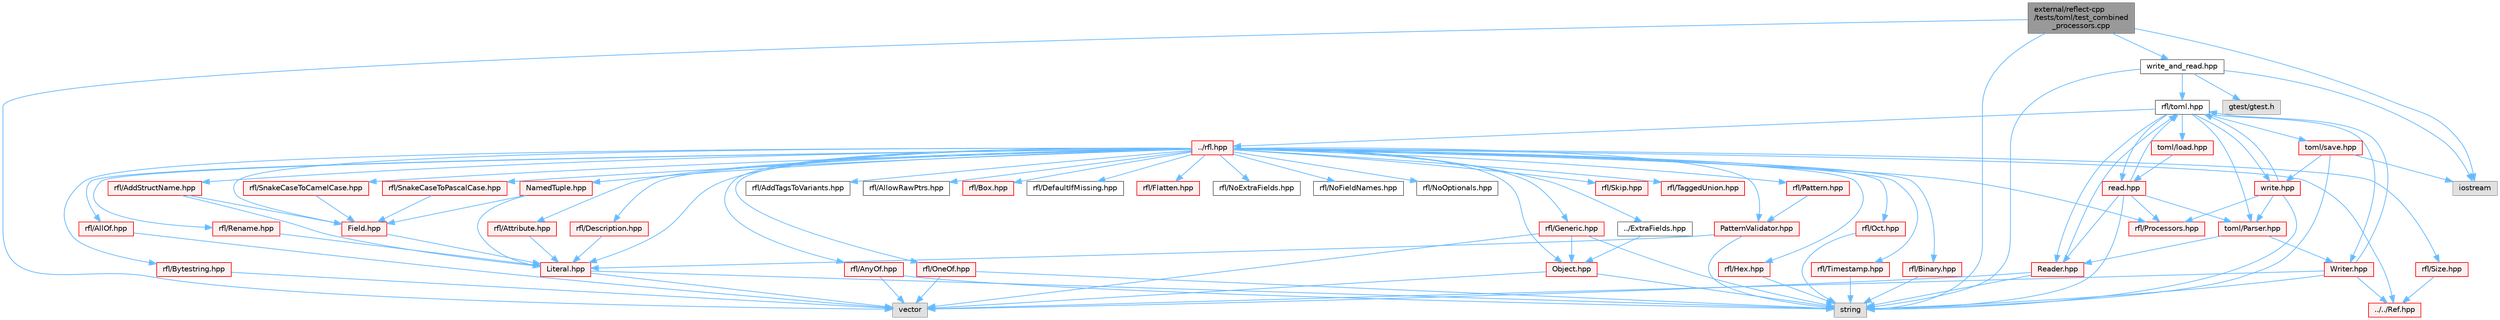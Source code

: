 digraph "external/reflect-cpp/tests/toml/test_combined_processors.cpp"
{
 // LATEX_PDF_SIZE
  bgcolor="transparent";
  edge [fontname=Helvetica,fontsize=10,labelfontname=Helvetica,labelfontsize=10];
  node [fontname=Helvetica,fontsize=10,shape=box,height=0.2,width=0.4];
  Node1 [id="Node000001",label="external/reflect-cpp\l/tests/toml/test_combined\l_processors.cpp",height=0.2,width=0.4,color="gray40", fillcolor="grey60", style="filled", fontcolor="black",tooltip=" "];
  Node1 -> Node2 [id="edge106_Node000001_Node000002",color="steelblue1",style="solid",tooltip=" "];
  Node2 [id="Node000002",label="iostream",height=0.2,width=0.4,color="grey60", fillcolor="#E0E0E0", style="filled",tooltip=" "];
  Node1 -> Node3 [id="edge107_Node000001_Node000003",color="steelblue1",style="solid",tooltip=" "];
  Node3 [id="Node000003",label="string",height=0.2,width=0.4,color="grey60", fillcolor="#E0E0E0", style="filled",tooltip=" "];
  Node1 -> Node4 [id="edge108_Node000001_Node000004",color="steelblue1",style="solid",tooltip=" "];
  Node4 [id="Node000004",label="vector",height=0.2,width=0.4,color="grey60", fillcolor="#E0E0E0", style="filled",tooltip=" "];
  Node1 -> Node5 [id="edge109_Node000001_Node000005",color="steelblue1",style="solid",tooltip=" "];
  Node5 [id="Node000005",label="write_and_read.hpp",height=0.2,width=0.4,color="grey40", fillcolor="white", style="filled",URL="$toml_2write__and__read_8hpp.html",tooltip=" "];
  Node5 -> Node6 [id="edge110_Node000005_Node000006",color="steelblue1",style="solid",tooltip=" "];
  Node6 [id="Node000006",label="gtest/gtest.h",height=0.2,width=0.4,color="grey60", fillcolor="#E0E0E0", style="filled",tooltip=" "];
  Node5 -> Node2 [id="edge111_Node000005_Node000002",color="steelblue1",style="solid",tooltip=" "];
  Node5 -> Node7 [id="edge112_Node000005_Node000007",color="steelblue1",style="solid",tooltip=" "];
  Node7 [id="Node000007",label="rfl/toml.hpp",height=0.2,width=0.4,color="grey40", fillcolor="white", style="filled",URL="$toml_8hpp.html",tooltip=" "];
  Node7 -> Node8 [id="edge113_Node000007_Node000008",color="steelblue1",style="solid",tooltip=" "];
  Node8 [id="Node000008",label="../rfl.hpp",height=0.2,width=0.4,color="red", fillcolor="#FFF0F0", style="filled",URL="$rfl_8hpp.html",tooltip=" "];
  Node8 -> Node9 [id="edge114_Node000008_Node000009",color="steelblue1",style="solid",tooltip=" "];
  Node9 [id="Node000009",label="rfl/AddStructName.hpp",height=0.2,width=0.4,color="red", fillcolor="#FFF0F0", style="filled",URL="$_add_struct_name_8hpp.html",tooltip=" "];
  Node9 -> Node11 [id="edge115_Node000009_Node000011",color="steelblue1",style="solid",tooltip=" "];
  Node11 [id="Node000011",label="Field.hpp",height=0.2,width=0.4,color="red", fillcolor="#FFF0F0", style="filled",URL="$_field_8hpp.html",tooltip=" "];
  Node11 -> Node16 [id="edge116_Node000011_Node000016",color="steelblue1",style="solid",tooltip=" "];
  Node16 [id="Node000016",label="Literal.hpp",height=0.2,width=0.4,color="red", fillcolor="#FFF0F0", style="filled",URL="$_literal_8hpp.html",tooltip=" "];
  Node16 -> Node3 [id="edge117_Node000016_Node000003",color="steelblue1",style="solid",tooltip=" "];
  Node16 -> Node4 [id="edge118_Node000016_Node000004",color="steelblue1",style="solid",tooltip=" "];
  Node9 -> Node16 [id="edge119_Node000009_Node000016",color="steelblue1",style="solid",tooltip=" "];
  Node8 -> Node57 [id="edge120_Node000008_Node000057",color="steelblue1",style="solid",tooltip=" "];
  Node57 [id="Node000057",label="rfl/AddTagsToVariants.hpp",height=0.2,width=0.4,color="grey40", fillcolor="white", style="filled",URL="$_add_tags_to_variants_8hpp.html",tooltip=" "];
  Node8 -> Node58 [id="edge121_Node000008_Node000058",color="steelblue1",style="solid",tooltip=" "];
  Node58 [id="Node000058",label="rfl/AllOf.hpp",height=0.2,width=0.4,color="red", fillcolor="#FFF0F0", style="filled",URL="$_all_of_8hpp.html",tooltip=" "];
  Node58 -> Node4 [id="edge122_Node000058_Node000004",color="steelblue1",style="solid",tooltip=" "];
  Node8 -> Node67 [id="edge123_Node000008_Node000067",color="steelblue1",style="solid",tooltip=" "];
  Node67 [id="Node000067",label="rfl/AllowRawPtrs.hpp",height=0.2,width=0.4,color="grey40", fillcolor="white", style="filled",URL="$_allow_raw_ptrs_8hpp.html",tooltip=" "];
  Node8 -> Node68 [id="edge124_Node000008_Node000068",color="steelblue1",style="solid",tooltip=" "];
  Node68 [id="Node000068",label="rfl/AnyOf.hpp",height=0.2,width=0.4,color="red", fillcolor="#FFF0F0", style="filled",URL="$_any_of_8hpp.html",tooltip=" "];
  Node68 -> Node3 [id="edge125_Node000068_Node000003",color="steelblue1",style="solid",tooltip=" "];
  Node68 -> Node4 [id="edge126_Node000068_Node000004",color="steelblue1",style="solid",tooltip=" "];
  Node8 -> Node70 [id="edge127_Node000008_Node000070",color="steelblue1",style="solid",tooltip=" "];
  Node70 [id="Node000070",label="rfl/Attribute.hpp",height=0.2,width=0.4,color="red", fillcolor="#FFF0F0", style="filled",URL="$_attribute_8hpp.html",tooltip=" "];
  Node70 -> Node16 [id="edge128_Node000070_Node000016",color="steelblue1",style="solid",tooltip=" "];
  Node8 -> Node71 [id="edge129_Node000008_Node000071",color="steelblue1",style="solid",tooltip=" "];
  Node71 [id="Node000071",label="rfl/Binary.hpp",height=0.2,width=0.4,color="red", fillcolor="#FFF0F0", style="filled",URL="$_binary_8hpp.html",tooltip=" "];
  Node71 -> Node3 [id="edge130_Node000071_Node000003",color="steelblue1",style="solid",tooltip=" "];
  Node8 -> Node73 [id="edge131_Node000008_Node000073",color="steelblue1",style="solid",tooltip=" "];
  Node73 [id="Node000073",label="rfl/Box.hpp",height=0.2,width=0.4,color="red", fillcolor="#FFF0F0", style="filled",URL="$_box_8hpp.html",tooltip=" "];
  Node8 -> Node74 [id="edge132_Node000008_Node000074",color="steelblue1",style="solid",tooltip=" "];
  Node74 [id="Node000074",label="rfl/Bytestring.hpp",height=0.2,width=0.4,color="red", fillcolor="#FFF0F0", style="filled",URL="$_bytestring_8hpp.html",tooltip=" "];
  Node74 -> Node4 [id="edge133_Node000074_Node000004",color="steelblue1",style="solid",tooltip=" "];
  Node8 -> Node75 [id="edge134_Node000008_Node000075",color="steelblue1",style="solid",tooltip=" "];
  Node75 [id="Node000075",label="rfl/DefaultIfMissing.hpp",height=0.2,width=0.4,color="grey40", fillcolor="white", style="filled",URL="$_default_if_missing_8hpp.html",tooltip=" "];
  Node8 -> Node76 [id="edge135_Node000008_Node000076",color="steelblue1",style="solid",tooltip=" "];
  Node76 [id="Node000076",label="rfl/Description.hpp",height=0.2,width=0.4,color="red", fillcolor="#FFF0F0", style="filled",URL="$_description_8hpp.html",tooltip=" "];
  Node76 -> Node16 [id="edge136_Node000076_Node000016",color="steelblue1",style="solid",tooltip=" "];
  Node8 -> Node51 [id="edge137_Node000008_Node000051",color="steelblue1",style="solid",tooltip=" "];
  Node51 [id="Node000051",label="../ExtraFields.hpp",height=0.2,width=0.4,color="grey40", fillcolor="white", style="filled",URL="$_extra_fields_8hpp.html",tooltip=" "];
  Node51 -> Node52 [id="edge138_Node000051_Node000052",color="steelblue1",style="solid",tooltip=" "];
  Node52 [id="Node000052",label="Object.hpp",height=0.2,width=0.4,color="red", fillcolor="#FFF0F0", style="filled",URL="$_object_8hpp.html",tooltip=" "];
  Node52 -> Node3 [id="edge139_Node000052_Node000003",color="steelblue1",style="solid",tooltip=" "];
  Node52 -> Node4 [id="edge140_Node000052_Node000004",color="steelblue1",style="solid",tooltip=" "];
  Node8 -> Node11 [id="edge141_Node000008_Node000011",color="steelblue1",style="solid",tooltip=" "];
  Node8 -> Node77 [id="edge142_Node000008_Node000077",color="steelblue1",style="solid",tooltip=" "];
  Node77 [id="Node000077",label="rfl/Flatten.hpp",height=0.2,width=0.4,color="red", fillcolor="#FFF0F0", style="filled",URL="$_flatten_8hpp.html",tooltip=" "];
  Node8 -> Node78 [id="edge143_Node000008_Node000078",color="steelblue1",style="solid",tooltip=" "];
  Node78 [id="Node000078",label="rfl/Generic.hpp",height=0.2,width=0.4,color="red", fillcolor="#FFF0F0", style="filled",URL="$_generic_8hpp.html",tooltip=" "];
  Node78 -> Node3 [id="edge144_Node000078_Node000003",color="steelblue1",style="solid",tooltip=" "];
  Node78 -> Node4 [id="edge145_Node000078_Node000004",color="steelblue1",style="solid",tooltip=" "];
  Node78 -> Node52 [id="edge146_Node000078_Node000052",color="steelblue1",style="solid",tooltip=" "];
  Node8 -> Node80 [id="edge147_Node000008_Node000080",color="steelblue1",style="solid",tooltip=" "];
  Node80 [id="Node000080",label="rfl/Hex.hpp",height=0.2,width=0.4,color="red", fillcolor="#FFF0F0", style="filled",URL="$_hex_8hpp.html",tooltip=" "];
  Node80 -> Node3 [id="edge148_Node000080_Node000003",color="steelblue1",style="solid",tooltip=" "];
  Node8 -> Node16 [id="edge149_Node000008_Node000016",color="steelblue1",style="solid",tooltip=" "];
  Node8 -> Node45 [id="edge150_Node000008_Node000045",color="steelblue1",style="solid",tooltip=" "];
  Node45 [id="Node000045",label="NamedTuple.hpp",height=0.2,width=0.4,color="red", fillcolor="#FFF0F0", style="filled",URL="$_named_tuple_8hpp.html",tooltip=" "];
  Node45 -> Node11 [id="edge151_Node000045_Node000011",color="steelblue1",style="solid",tooltip=" "];
  Node45 -> Node16 [id="edge152_Node000045_Node000016",color="steelblue1",style="solid",tooltip=" "];
  Node8 -> Node81 [id="edge153_Node000008_Node000081",color="steelblue1",style="solid",tooltip=" "];
  Node81 [id="Node000081",label="rfl/NoExtraFields.hpp",height=0.2,width=0.4,color="grey40", fillcolor="white", style="filled",URL="$_no_extra_fields_8hpp.html",tooltip=" "];
  Node8 -> Node82 [id="edge154_Node000008_Node000082",color="steelblue1",style="solid",tooltip=" "];
  Node82 [id="Node000082",label="rfl/NoFieldNames.hpp",height=0.2,width=0.4,color="grey40", fillcolor="white", style="filled",URL="$_no_field_names_8hpp.html",tooltip=" "];
  Node8 -> Node83 [id="edge155_Node000008_Node000083",color="steelblue1",style="solid",tooltip=" "];
  Node83 [id="Node000083",label="rfl/NoOptionals.hpp",height=0.2,width=0.4,color="grey40", fillcolor="white", style="filled",URL="$_no_optionals_8hpp.html",tooltip=" "];
  Node8 -> Node52 [id="edge156_Node000008_Node000052",color="steelblue1",style="solid",tooltip=" "];
  Node8 -> Node84 [id="edge157_Node000008_Node000084",color="steelblue1",style="solid",tooltip=" "];
  Node84 [id="Node000084",label="rfl/Oct.hpp",height=0.2,width=0.4,color="red", fillcolor="#FFF0F0", style="filled",URL="$_oct_8hpp.html",tooltip=" "];
  Node84 -> Node3 [id="edge158_Node000084_Node000003",color="steelblue1",style="solid",tooltip=" "];
  Node8 -> Node86 [id="edge159_Node000008_Node000086",color="steelblue1",style="solid",tooltip=" "];
  Node86 [id="Node000086",label="rfl/OneOf.hpp",height=0.2,width=0.4,color="red", fillcolor="#FFF0F0", style="filled",URL="$_one_of_8hpp.html",tooltip=" "];
  Node86 -> Node3 [id="edge160_Node000086_Node000003",color="steelblue1",style="solid",tooltip=" "];
  Node86 -> Node4 [id="edge161_Node000086_Node000004",color="steelblue1",style="solid",tooltip=" "];
  Node8 -> Node87 [id="edge162_Node000008_Node000087",color="steelblue1",style="solid",tooltip=" "];
  Node87 [id="Node000087",label="rfl/Pattern.hpp",height=0.2,width=0.4,color="red", fillcolor="#FFF0F0", style="filled",URL="$_pattern_8hpp.html",tooltip=" "];
  Node87 -> Node88 [id="edge163_Node000087_Node000088",color="steelblue1",style="solid",tooltip=" "];
  Node88 [id="Node000088",label="PatternValidator.hpp",height=0.2,width=0.4,color="red", fillcolor="#FFF0F0", style="filled",URL="$_pattern_validator_8hpp.html",tooltip=" "];
  Node88 -> Node3 [id="edge164_Node000088_Node000003",color="steelblue1",style="solid",tooltip=" "];
  Node88 -> Node16 [id="edge165_Node000088_Node000016",color="steelblue1",style="solid",tooltip=" "];
  Node8 -> Node88 [id="edge166_Node000008_Node000088",color="steelblue1",style="solid",tooltip=" "];
  Node8 -> Node94 [id="edge167_Node000008_Node000094",color="steelblue1",style="solid",tooltip=" "];
  Node94 [id="Node000094",label="rfl/Processors.hpp",height=0.2,width=0.4,color="red", fillcolor="#FFF0F0", style="filled",URL="$_processors_8hpp.html",tooltip=" "];
  Node8 -> Node61 [id="edge168_Node000008_Node000061",color="steelblue1",style="solid",tooltip=" "];
  Node61 [id="Node000061",label="../../Ref.hpp",height=0.2,width=0.4,color="red", fillcolor="#FFF0F0", style="filled",URL="$_ref_8hpp.html",tooltip=" "];
  Node8 -> Node103 [id="edge169_Node000008_Node000103",color="steelblue1",style="solid",tooltip=" "];
  Node103 [id="Node000103",label="rfl/Rename.hpp",height=0.2,width=0.4,color="red", fillcolor="#FFF0F0", style="filled",URL="$_rename_8hpp.html",tooltip=" "];
  Node103 -> Node16 [id="edge170_Node000103_Node000016",color="steelblue1",style="solid",tooltip=" "];
  Node8 -> Node104 [id="edge171_Node000008_Node000104",color="steelblue1",style="solid",tooltip=" "];
  Node104 [id="Node000104",label="rfl/Size.hpp",height=0.2,width=0.4,color="red", fillcolor="#FFF0F0", style="filled",URL="$_size_8hpp.html",tooltip=" "];
  Node104 -> Node61 [id="edge172_Node000104_Node000061",color="steelblue1",style="solid",tooltip=" "];
  Node8 -> Node105 [id="edge173_Node000008_Node000105",color="steelblue1",style="solid",tooltip=" "];
  Node105 [id="Node000105",label="rfl/Skip.hpp",height=0.2,width=0.4,color="red", fillcolor="#FFF0F0", style="filled",URL="$_skip_8hpp.html",tooltip=" "];
  Node8 -> Node107 [id="edge174_Node000008_Node000107",color="steelblue1",style="solid",tooltip=" "];
  Node107 [id="Node000107",label="rfl/SnakeCaseToCamelCase.hpp",height=0.2,width=0.4,color="red", fillcolor="#FFF0F0", style="filled",URL="$_snake_case_to_camel_case_8hpp.html",tooltip=" "];
  Node107 -> Node11 [id="edge175_Node000107_Node000011",color="steelblue1",style="solid",tooltip=" "];
  Node8 -> Node110 [id="edge176_Node000008_Node000110",color="steelblue1",style="solid",tooltip=" "];
  Node110 [id="Node000110",label="rfl/SnakeCaseToPascalCase.hpp",height=0.2,width=0.4,color="red", fillcolor="#FFF0F0", style="filled",URL="$_snake_case_to_pascal_case_8hpp.html",tooltip=" "];
  Node110 -> Node11 [id="edge177_Node000110_Node000011",color="steelblue1",style="solid",tooltip=" "];
  Node8 -> Node111 [id="edge178_Node000008_Node000111",color="steelblue1",style="solid",tooltip=" "];
  Node111 [id="Node000111",label="rfl/TaggedUnion.hpp",height=0.2,width=0.4,color="red", fillcolor="#FFF0F0", style="filled",URL="$_tagged_union_8hpp.html",tooltip=" "];
  Node8 -> Node153 [id="edge179_Node000008_Node000153",color="steelblue1",style="solid",tooltip=" "];
  Node153 [id="Node000153",label="rfl/Timestamp.hpp",height=0.2,width=0.4,color="red", fillcolor="#FFF0F0", style="filled",URL="$_timestamp_8hpp.html",tooltip=" "];
  Node153 -> Node3 [id="edge180_Node000153_Node000003",color="steelblue1",style="solid",tooltip=" "];
  Node7 -> Node299 [id="edge181_Node000007_Node000299",color="steelblue1",style="solid",tooltip=" "];
  Node299 [id="Node000299",label="toml/Parser.hpp",height=0.2,width=0.4,color="red", fillcolor="#FFF0F0", style="filled",URL="$toml_2_parser_8hpp.html",tooltip=" "];
  Node299 -> Node300 [id="edge182_Node000299_Node000300",color="steelblue1",style="solid",tooltip=" "];
  Node300 [id="Node000300",label="Reader.hpp",height=0.2,width=0.4,color="red", fillcolor="#FFF0F0", style="filled",URL="$toml_2_reader_8hpp.html",tooltip=" "];
  Node300 -> Node3 [id="edge183_Node000300_Node000003",color="steelblue1",style="solid",tooltip=" "];
  Node300 -> Node4 [id="edge184_Node000300_Node000004",color="steelblue1",style="solid",tooltip=" "];
  Node300 -> Node7 [id="edge185_Node000300_Node000007",color="steelblue1",style="solid",tooltip=" "];
  Node299 -> Node301 [id="edge186_Node000299_Node000301",color="steelblue1",style="solid",tooltip=" "];
  Node301 [id="Node000301",label="Writer.hpp",height=0.2,width=0.4,color="red", fillcolor="#FFF0F0", style="filled",URL="$toml_2_writer_8hpp.html",tooltip=" "];
  Node301 -> Node3 [id="edge187_Node000301_Node000003",color="steelblue1",style="solid",tooltip=" "];
  Node301 -> Node4 [id="edge188_Node000301_Node000004",color="steelblue1",style="solid",tooltip=" "];
  Node301 -> Node7 [id="edge189_Node000301_Node000007",color="steelblue1",style="solid",tooltip=" "];
  Node301 -> Node61 [id="edge190_Node000301_Node000061",color="steelblue1",style="solid",tooltip=" "];
  Node7 -> Node300 [id="edge191_Node000007_Node000300",color="steelblue1",style="solid",tooltip=" "];
  Node7 -> Node301 [id="edge192_Node000007_Node000301",color="steelblue1",style="solid",tooltip=" "];
  Node7 -> Node302 [id="edge193_Node000007_Node000302",color="steelblue1",style="solid",tooltip=" "];
  Node302 [id="Node000302",label="toml/load.hpp",height=0.2,width=0.4,color="red", fillcolor="#FFF0F0", style="filled",URL="$toml_2load_8hpp.html",tooltip=" "];
  Node302 -> Node305 [id="edge194_Node000302_Node000305",color="steelblue1",style="solid",tooltip=" "];
  Node305 [id="Node000305",label="read.hpp",height=0.2,width=0.4,color="red", fillcolor="#FFF0F0", style="filled",URL="$toml_2read_8hpp.html",tooltip=" "];
  Node305 -> Node3 [id="edge195_Node000305_Node000003",color="steelblue1",style="solid",tooltip=" "];
  Node305 -> Node7 [id="edge196_Node000305_Node000007",color="steelblue1",style="solid",tooltip=" "];
  Node305 -> Node94 [id="edge197_Node000305_Node000094",color="steelblue1",style="solid",tooltip=" "];
  Node305 -> Node299 [id="edge198_Node000305_Node000299",color="steelblue1",style="solid",tooltip=" "];
  Node305 -> Node300 [id="edge199_Node000305_Node000300",color="steelblue1",style="solid",tooltip=" "];
  Node7 -> Node305 [id="edge200_Node000007_Node000305",color="steelblue1",style="solid",tooltip=" "];
  Node7 -> Node306 [id="edge201_Node000007_Node000306",color="steelblue1",style="solid",tooltip=" "];
  Node306 [id="Node000306",label="toml/save.hpp",height=0.2,width=0.4,color="red", fillcolor="#FFF0F0", style="filled",URL="$toml_2save_8hpp.html",tooltip=" "];
  Node306 -> Node2 [id="edge202_Node000306_Node000002",color="steelblue1",style="solid",tooltip=" "];
  Node306 -> Node3 [id="edge203_Node000306_Node000003",color="steelblue1",style="solid",tooltip=" "];
  Node306 -> Node308 [id="edge204_Node000306_Node000308",color="steelblue1",style="solid",tooltip=" "];
  Node308 [id="Node000308",label="write.hpp",height=0.2,width=0.4,color="red", fillcolor="#FFF0F0", style="filled",URL="$toml_2write_8hpp.html",tooltip=" "];
  Node308 -> Node3 [id="edge205_Node000308_Node000003",color="steelblue1",style="solid",tooltip=" "];
  Node308 -> Node7 [id="edge206_Node000308_Node000007",color="steelblue1",style="solid",tooltip=" "];
  Node308 -> Node94 [id="edge207_Node000308_Node000094",color="steelblue1",style="solid",tooltip=" "];
  Node308 -> Node299 [id="edge208_Node000308_Node000299",color="steelblue1",style="solid",tooltip=" "];
  Node7 -> Node308 [id="edge209_Node000007_Node000308",color="steelblue1",style="solid",tooltip=" "];
  Node5 -> Node3 [id="edge210_Node000005_Node000003",color="steelblue1",style="solid",tooltip=" "];
}
